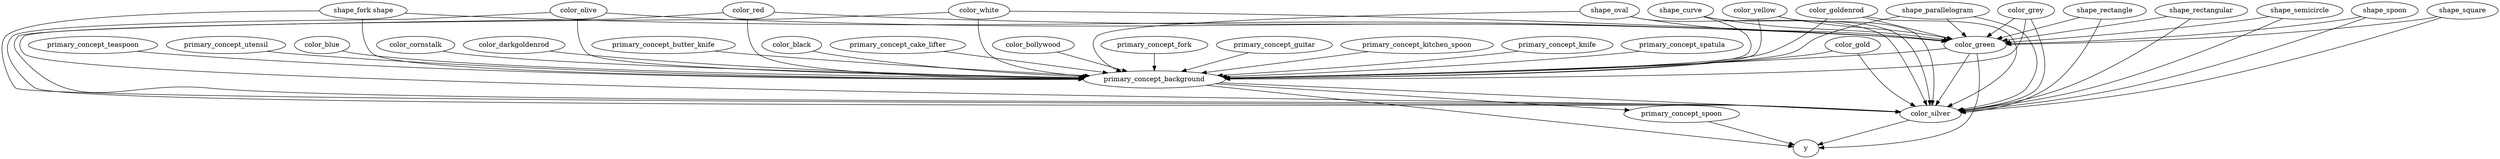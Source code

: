 strict digraph  {
primary_concept_background;
y;
primary_concept_spoon;
color_green;
color_silver;
primary_concept_butter_knife;
primary_concept_cake_lifter;
primary_concept_fork;
primary_concept_guitar;
primary_concept_kitchen_spoon;
primary_concept_knife;
primary_concept_spatula;
primary_concept_teaspoon;
primary_concept_utensil;
color_black;
color_blue;
color_bollywood;
color_cornstalk;
color_darkgoldenrod;
color_gold;
color_goldenrod;
color_grey;
color_olive;
color_red;
color_white;
color_yellow;
shape_curve;
"shape_fork shape";
shape_oval;
shape_parallelogram;
shape_rectangle;
shape_rectangular;
shape_semicircle;
shape_spoon;
shape_square;
primary_concept_background -> y;
primary_concept_background -> primary_concept_spoon;
primary_concept_background -> color_silver;
primary_concept_spoon -> y;
color_green -> y;
color_green -> primary_concept_background;
color_green -> color_silver;
color_silver -> y;
primary_concept_butter_knife -> primary_concept_background;
primary_concept_cake_lifter -> primary_concept_background;
primary_concept_fork -> primary_concept_background;
primary_concept_guitar -> primary_concept_background;
primary_concept_kitchen_spoon -> primary_concept_background;
primary_concept_knife -> primary_concept_background;
primary_concept_spatula -> primary_concept_background;
primary_concept_teaspoon -> primary_concept_background;
primary_concept_utensil -> primary_concept_background;
color_black -> primary_concept_background;
color_blue -> primary_concept_background;
color_bollywood -> primary_concept_background;
color_cornstalk -> primary_concept_background;
color_darkgoldenrod -> primary_concept_background;
color_gold -> primary_concept_background;
color_gold -> color_silver;
color_goldenrod -> primary_concept_background;
color_goldenrod -> color_green;
color_goldenrod -> color_silver;
color_grey -> primary_concept_background;
color_grey -> color_green;
color_grey -> color_silver;
color_olive -> primary_concept_background;
color_olive -> color_green;
color_olive -> color_silver;
color_red -> primary_concept_background;
color_red -> color_green;
color_red -> color_silver;
color_white -> primary_concept_background;
color_white -> color_green;
color_white -> color_silver;
color_yellow -> primary_concept_background;
color_yellow -> color_green;
color_yellow -> color_silver;
shape_curve -> primary_concept_background;
shape_curve -> color_green;
shape_curve -> color_silver;
"shape_fork shape" -> primary_concept_background;
"shape_fork shape" -> color_green;
"shape_fork shape" -> color_silver;
shape_oval -> primary_concept_background;
shape_oval -> color_green;
shape_oval -> color_silver;
shape_parallelogram -> primary_concept_background;
shape_parallelogram -> color_green;
shape_parallelogram -> color_silver;
shape_rectangle -> color_green;
shape_rectangle -> color_silver;
shape_rectangular -> color_green;
shape_rectangular -> color_silver;
shape_semicircle -> color_green;
shape_semicircle -> color_silver;
shape_spoon -> color_green;
shape_spoon -> color_silver;
shape_square -> color_green;
shape_square -> color_silver;
}
